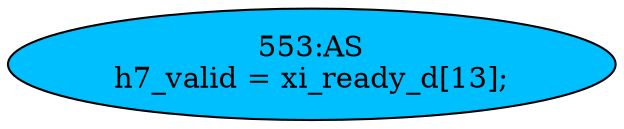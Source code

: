 strict digraph "" {
	node [label="\N"];
	"553:AS"	 [ast="<pyverilog.vparser.ast.Assign object at 0x7f9d5c0c3150>",
		def_var="['h7_valid']",
		fillcolor=deepskyblue,
		label="553:AS
h7_valid = xi_ready_d[13];",
		statements="[]",
		style=filled,
		typ=Assign,
		use_var="['xi_ready_d']"];
}
